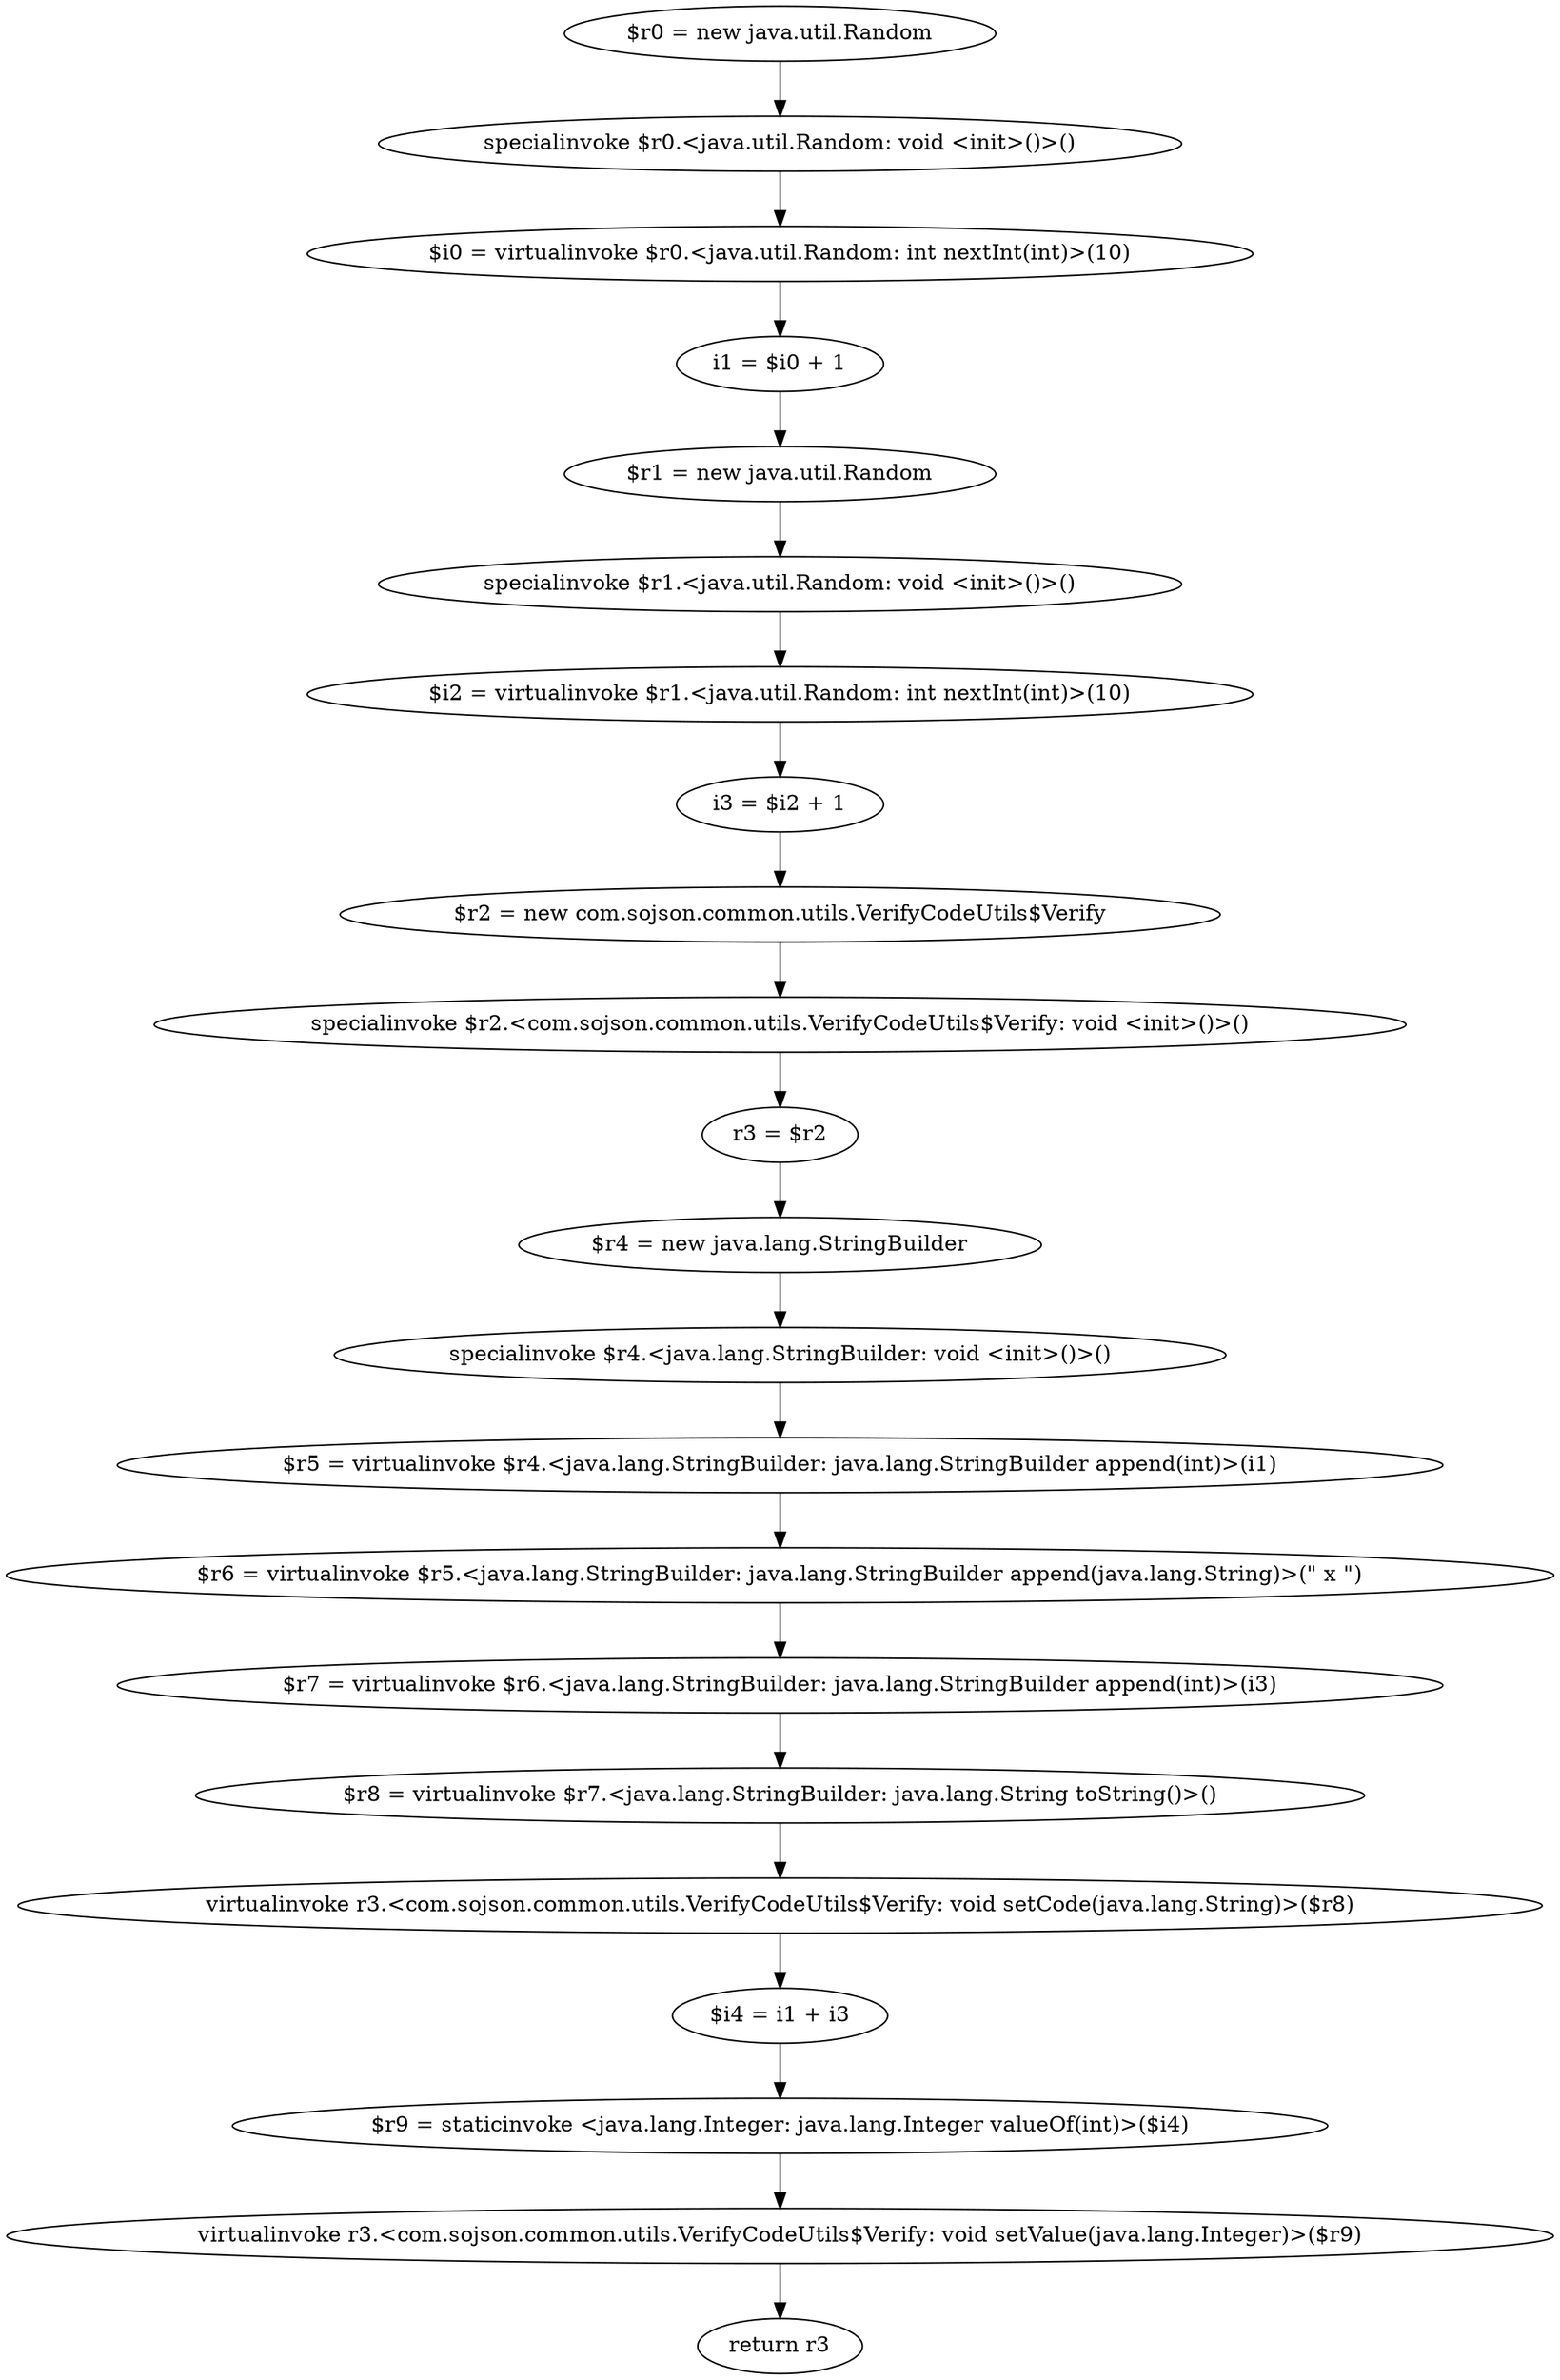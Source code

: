 digraph "unitGraph" {
    "$r0 = new java.util.Random"
    "specialinvoke $r0.<java.util.Random: void <init>()>()"
    "$i0 = virtualinvoke $r0.<java.util.Random: int nextInt(int)>(10)"
    "i1 = $i0 + 1"
    "$r1 = new java.util.Random"
    "specialinvoke $r1.<java.util.Random: void <init>()>()"
    "$i2 = virtualinvoke $r1.<java.util.Random: int nextInt(int)>(10)"
    "i3 = $i2 + 1"
    "$r2 = new com.sojson.common.utils.VerifyCodeUtils$Verify"
    "specialinvoke $r2.<com.sojson.common.utils.VerifyCodeUtils$Verify: void <init>()>()"
    "r3 = $r2"
    "$r4 = new java.lang.StringBuilder"
    "specialinvoke $r4.<java.lang.StringBuilder: void <init>()>()"
    "$r5 = virtualinvoke $r4.<java.lang.StringBuilder: java.lang.StringBuilder append(int)>(i1)"
    "$r6 = virtualinvoke $r5.<java.lang.StringBuilder: java.lang.StringBuilder append(java.lang.String)>(\" x \")"
    "$r7 = virtualinvoke $r6.<java.lang.StringBuilder: java.lang.StringBuilder append(int)>(i3)"
    "$r8 = virtualinvoke $r7.<java.lang.StringBuilder: java.lang.String toString()>()"
    "virtualinvoke r3.<com.sojson.common.utils.VerifyCodeUtils$Verify: void setCode(java.lang.String)>($r8)"
    "$i4 = i1 + i3"
    "$r9 = staticinvoke <java.lang.Integer: java.lang.Integer valueOf(int)>($i4)"
    "virtualinvoke r3.<com.sojson.common.utils.VerifyCodeUtils$Verify: void setValue(java.lang.Integer)>($r9)"
    "return r3"
    "$r0 = new java.util.Random"->"specialinvoke $r0.<java.util.Random: void <init>()>()";
    "specialinvoke $r0.<java.util.Random: void <init>()>()"->"$i0 = virtualinvoke $r0.<java.util.Random: int nextInt(int)>(10)";
    "$i0 = virtualinvoke $r0.<java.util.Random: int nextInt(int)>(10)"->"i1 = $i0 + 1";
    "i1 = $i0 + 1"->"$r1 = new java.util.Random";
    "$r1 = new java.util.Random"->"specialinvoke $r1.<java.util.Random: void <init>()>()";
    "specialinvoke $r1.<java.util.Random: void <init>()>()"->"$i2 = virtualinvoke $r1.<java.util.Random: int nextInt(int)>(10)";
    "$i2 = virtualinvoke $r1.<java.util.Random: int nextInt(int)>(10)"->"i3 = $i2 + 1";
    "i3 = $i2 + 1"->"$r2 = new com.sojson.common.utils.VerifyCodeUtils$Verify";
    "$r2 = new com.sojson.common.utils.VerifyCodeUtils$Verify"->"specialinvoke $r2.<com.sojson.common.utils.VerifyCodeUtils$Verify: void <init>()>()";
    "specialinvoke $r2.<com.sojson.common.utils.VerifyCodeUtils$Verify: void <init>()>()"->"r3 = $r2";
    "r3 = $r2"->"$r4 = new java.lang.StringBuilder";
    "$r4 = new java.lang.StringBuilder"->"specialinvoke $r4.<java.lang.StringBuilder: void <init>()>()";
    "specialinvoke $r4.<java.lang.StringBuilder: void <init>()>()"->"$r5 = virtualinvoke $r4.<java.lang.StringBuilder: java.lang.StringBuilder append(int)>(i1)";
    "$r5 = virtualinvoke $r4.<java.lang.StringBuilder: java.lang.StringBuilder append(int)>(i1)"->"$r6 = virtualinvoke $r5.<java.lang.StringBuilder: java.lang.StringBuilder append(java.lang.String)>(\" x \")";
    "$r6 = virtualinvoke $r5.<java.lang.StringBuilder: java.lang.StringBuilder append(java.lang.String)>(\" x \")"->"$r7 = virtualinvoke $r6.<java.lang.StringBuilder: java.lang.StringBuilder append(int)>(i3)";
    "$r7 = virtualinvoke $r6.<java.lang.StringBuilder: java.lang.StringBuilder append(int)>(i3)"->"$r8 = virtualinvoke $r7.<java.lang.StringBuilder: java.lang.String toString()>()";
    "$r8 = virtualinvoke $r7.<java.lang.StringBuilder: java.lang.String toString()>()"->"virtualinvoke r3.<com.sojson.common.utils.VerifyCodeUtils$Verify: void setCode(java.lang.String)>($r8)";
    "virtualinvoke r3.<com.sojson.common.utils.VerifyCodeUtils$Verify: void setCode(java.lang.String)>($r8)"->"$i4 = i1 + i3";
    "$i4 = i1 + i3"->"$r9 = staticinvoke <java.lang.Integer: java.lang.Integer valueOf(int)>($i4)";
    "$r9 = staticinvoke <java.lang.Integer: java.lang.Integer valueOf(int)>($i4)"->"virtualinvoke r3.<com.sojson.common.utils.VerifyCodeUtils$Verify: void setValue(java.lang.Integer)>($r9)";
    "virtualinvoke r3.<com.sojson.common.utils.VerifyCodeUtils$Verify: void setValue(java.lang.Integer)>($r9)"->"return r3";
}
